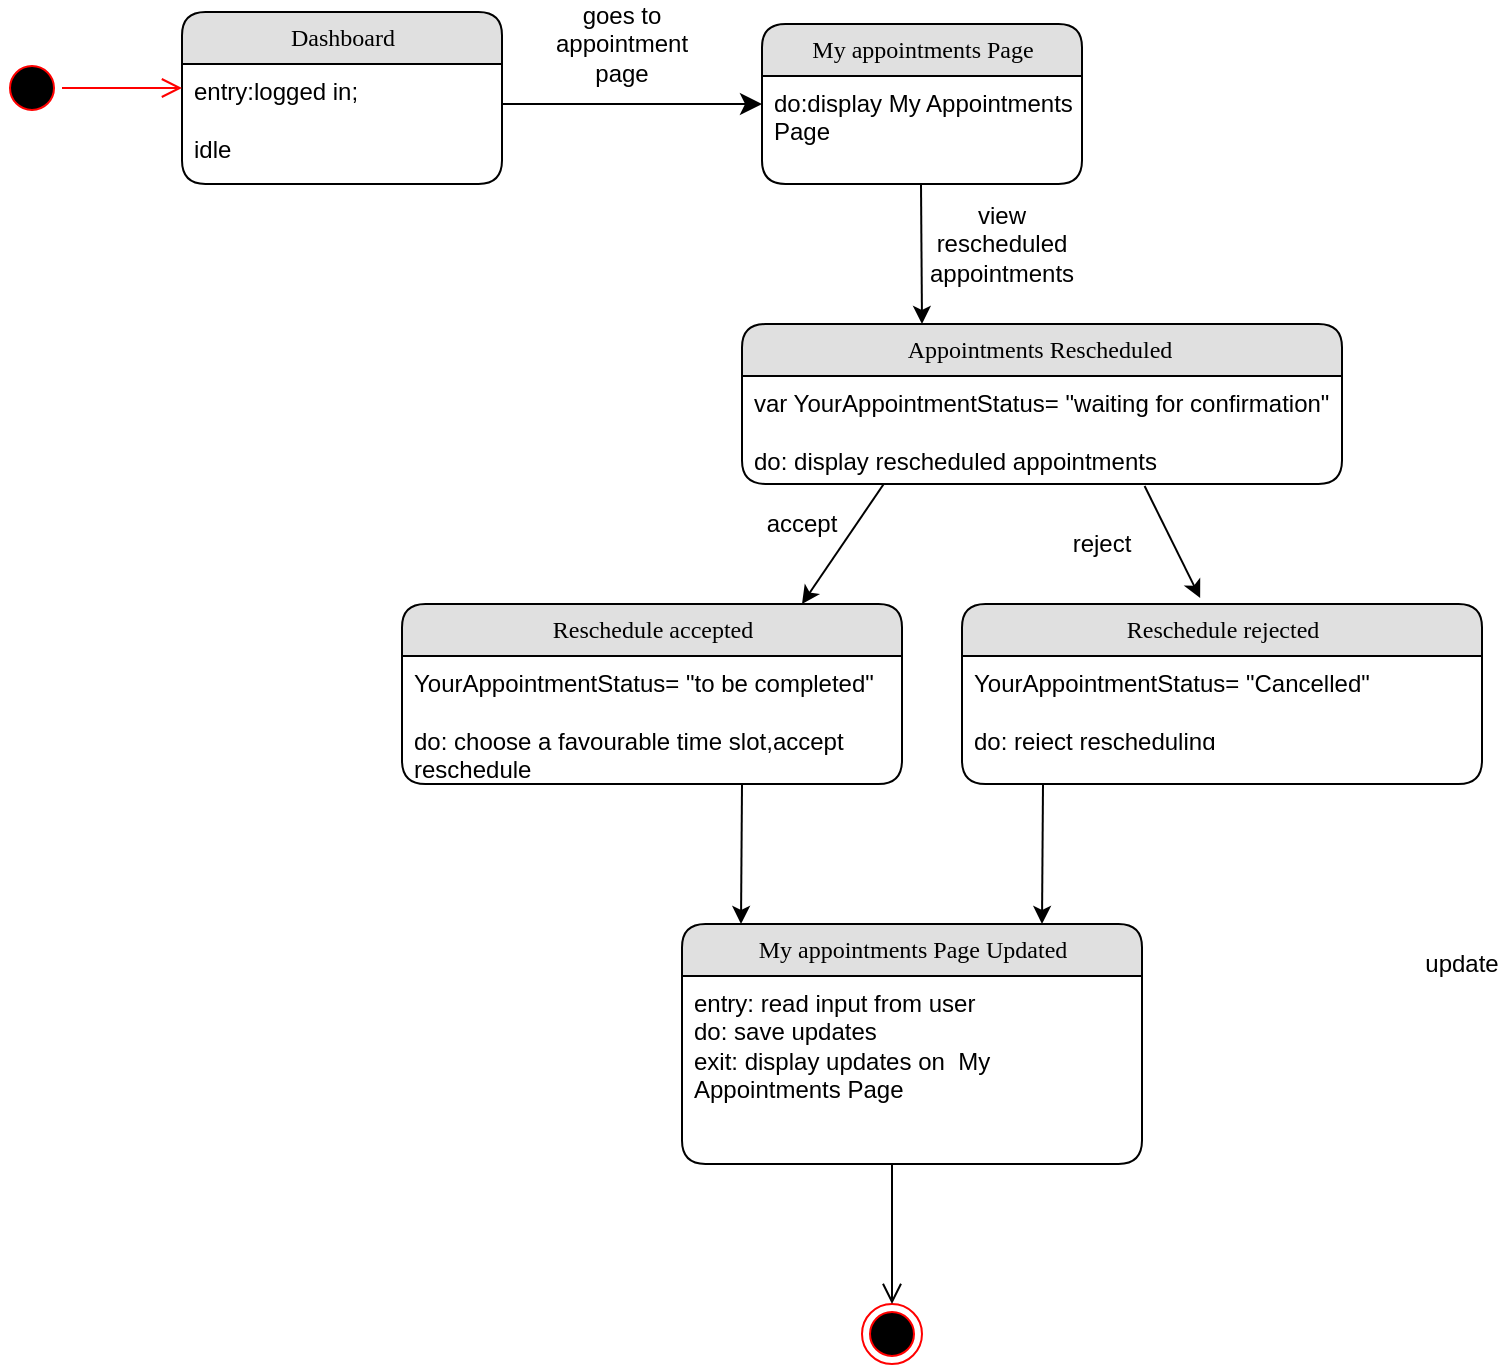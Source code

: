<mxfile version="13.0.8" type="github">
  <diagram name="Page-1" id="b520641d-4fe3-3701-9064-5fc419738815">
    <mxGraphModel dx="946" dy="597" grid="1" gridSize="10" guides="1" tooltips="1" connect="1" arrows="1" fold="1" page="1" pageScale="1" pageWidth="1100" pageHeight="850" background="#ffffff" math="0" shadow="0">
      <root>
        <mxCell id="0" />
        <mxCell id="1" parent="0" />
        <mxCell id="21ea969265ad0168-6" value="Dashboard" style="swimlane;html=1;fontStyle=0;childLayout=stackLayout;horizontal=1;startSize=26;fillColor=#e0e0e0;horizontalStack=0;resizeParent=1;resizeLast=0;collapsible=1;marginBottom=0;swimlaneFillColor=#ffffff;align=center;rounded=1;shadow=0;comic=0;labelBackgroundColor=none;strokeWidth=1;fontFamily=Verdana;fontSize=12" parent="1" vertex="1">
          <mxGeometry x="160" y="74" width="160" height="86" as="geometry" />
        </mxCell>
        <mxCell id="21ea969265ad0168-8" value="entry:logged in;&lt;br&gt;&lt;br&gt;idle" style="text;html=1;strokeColor=none;fillColor=none;spacingLeft=4;spacingRight=4;whiteSpace=wrap;overflow=hidden;rotatable=0;points=[[0,0.5],[1,0.5]];portConstraint=eastwest;" parent="21ea969265ad0168-6" vertex="1">
          <mxGeometry y="26" width="160" height="44" as="geometry" />
        </mxCell>
        <mxCell id="21ea969265ad0168-36" style="edgeStyle=orthogonalEdgeStyle;html=1;labelBackgroundColor=none;startFill=0;startSize=8;endFill=1;endSize=8;fontFamily=Verdana;fontSize=12;" parent="1" source="21ea969265ad0168-6" edge="1">
          <mxGeometry relative="1" as="geometry">
            <mxPoint x="450" y="120" as="targetPoint" />
            <Array as="points">
              <mxPoint x="240" y="140" />
            </Array>
          </mxGeometry>
        </mxCell>
        <mxCell id="rdV9_6l6kC6E4xn4P61S-1" value="goes to appointment page" style="text;html=1;strokeColor=none;fillColor=none;align=center;verticalAlign=middle;whiteSpace=wrap;rounded=0;" parent="1" vertex="1">
          <mxGeometry x="360" y="80" width="40" height="20" as="geometry" />
        </mxCell>
        <mxCell id="rdV9_6l6kC6E4xn4P61S-2" value="My appointments Page" style="swimlane;html=1;fontStyle=0;childLayout=stackLayout;horizontal=1;startSize=26;fillColor=#e0e0e0;horizontalStack=0;resizeParent=1;resizeLast=0;collapsible=1;marginBottom=0;swimlaneFillColor=#ffffff;align=center;rounded=1;shadow=0;comic=0;labelBackgroundColor=none;strokeWidth=1;fontFamily=Verdana;fontSize=12" parent="1" vertex="1">
          <mxGeometry x="450" y="80" width="160" height="80" as="geometry" />
        </mxCell>
        <mxCell id="rdV9_6l6kC6E4xn4P61S-4" value="do:display My Appointments Page" style="text;html=1;strokeColor=none;fillColor=none;spacingLeft=4;spacingRight=4;whiteSpace=wrap;overflow=hidden;rotatable=0;points=[[0,0.5],[1,0.5]];portConstraint=eastwest;" parent="rdV9_6l6kC6E4xn4P61S-2" vertex="1">
          <mxGeometry y="26" width="160" height="34" as="geometry" />
        </mxCell>
        <mxCell id="rdV9_6l6kC6E4xn4P61S-9" value="" style="endArrow=classic;html=1;" parent="1" edge="1">
          <mxGeometry width="50" height="50" relative="1" as="geometry">
            <mxPoint x="529.5" y="160" as="sourcePoint" />
            <mxPoint x="530" y="230" as="targetPoint" />
          </mxGeometry>
        </mxCell>
        <mxCell id="rdV9_6l6kC6E4xn4P61S-20" value="" style="endArrow=classic;html=1;" parent="1" edge="1">
          <mxGeometry width="50" height="50" relative="1" as="geometry">
            <mxPoint x="524.5" y="290" as="sourcePoint" />
            <mxPoint x="470" y="370" as="targetPoint" />
          </mxGeometry>
        </mxCell>
        <mxCell id="rdV9_6l6kC6E4xn4P61S-27" value="" style="ellipse;html=1;shape=startState;fillColor=#000000;strokeColor=#ff0000;" parent="1" vertex="1">
          <mxGeometry x="70" y="97" width="30" height="30" as="geometry" />
        </mxCell>
        <mxCell id="rdV9_6l6kC6E4xn4P61S-28" value="" style="edgeStyle=orthogonalEdgeStyle;html=1;verticalAlign=bottom;endArrow=open;endSize=8;strokeColor=#ff0000;" parent="1" source="rdV9_6l6kC6E4xn4P61S-27" edge="1">
          <mxGeometry relative="1" as="geometry">
            <mxPoint x="160" y="112" as="targetPoint" />
          </mxGeometry>
        </mxCell>
        <mxCell id="rdV9_6l6kC6E4xn4P61S-29" value="" style="ellipse;html=1;shape=endState;fillColor=#000000;strokeColor=#ff0000;" parent="1" vertex="1">
          <mxGeometry x="500" y="720" width="30" height="30" as="geometry" />
        </mxCell>
        <mxCell id="rdV9_6l6kC6E4xn4P61S-30" value="" style="endArrow=classic;html=1;" parent="1" edge="1">
          <mxGeometry width="50" height="50" relative="1" as="geometry">
            <mxPoint x="440" y="460" as="sourcePoint" />
            <mxPoint x="439.5" y="530" as="targetPoint" />
          </mxGeometry>
        </mxCell>
        <mxCell id="wtCoFjNxk5WBzROZEvjm-1" value="view rescheduled&lt;br&gt;appointments" style="text;html=1;strokeColor=none;fillColor=none;align=center;verticalAlign=middle;whiteSpace=wrap;rounded=0;" parent="1" vertex="1">
          <mxGeometry x="550" y="180" width="40" height="20" as="geometry" />
        </mxCell>
        <mxCell id="wtCoFjNxk5WBzROZEvjm-2" value="" style="endArrow=classic;html=1;entryX=0.458;entryY=-0.033;entryDx=0;entryDy=0;entryPerimeter=0;exitX=0.671;exitY=1.019;exitDx=0;exitDy=0;exitPerimeter=0;" parent="1" source="rdV9_6l6kC6E4xn4P61S-14" target="wtCoFjNxk5WBzROZEvjm-5" edge="1">
          <mxGeometry width="50" height="50" relative="1" as="geometry">
            <mxPoint x="550" y="320" as="sourcePoint" />
            <mxPoint x="570" y="370" as="targetPoint" />
          </mxGeometry>
        </mxCell>
        <mxCell id="wtCoFjNxk5WBzROZEvjm-3" value="Reschedule accepted" style="swimlane;html=1;fontStyle=0;childLayout=stackLayout;horizontal=1;startSize=26;fillColor=#e0e0e0;horizontalStack=0;resizeParent=1;resizeLast=0;collapsible=1;marginBottom=0;swimlaneFillColor=#ffffff;align=center;rounded=1;shadow=0;comic=0;labelBackgroundColor=none;strokeWidth=1;fontFamily=Verdana;fontSize=12" parent="1" vertex="1">
          <mxGeometry x="270" y="370" width="250" height="90" as="geometry" />
        </mxCell>
        <mxCell id="wtCoFjNxk5WBzROZEvjm-4" value="YourAppointmentStatus= &quot;to be completed&quot;&lt;br&gt;&lt;br&gt;do: choose a favourable time slot,accept reschedule&lt;br&gt;&amp;nbsp;" style="text;html=1;strokeColor=none;fillColor=none;spacingLeft=4;spacingRight=4;whiteSpace=wrap;overflow=hidden;rotatable=0;points=[[0,0.5],[1,0.5]];portConstraint=eastwest;" parent="wtCoFjNxk5WBzROZEvjm-3" vertex="1">
          <mxGeometry y="26" width="250" height="64" as="geometry" />
        </mxCell>
        <mxCell id="wtCoFjNxk5WBzROZEvjm-5" value="Reschedule rejected" style="swimlane;html=1;fontStyle=0;childLayout=stackLayout;horizontal=1;startSize=26;fillColor=#e0e0e0;horizontalStack=0;resizeParent=1;resizeLast=0;collapsible=1;marginBottom=0;swimlaneFillColor=#ffffff;align=center;rounded=1;shadow=0;comic=0;labelBackgroundColor=none;strokeWidth=1;fontFamily=Verdana;fontSize=12" parent="1" vertex="1">
          <mxGeometry x="550" y="370" width="260" height="90" as="geometry" />
        </mxCell>
        <mxCell id="wtCoFjNxk5WBzROZEvjm-6" value="YourAppointmentStatus= &quot;Cancelled&quot;&lt;br&gt;&lt;br&gt;do: reject rescheduling&amp;nbsp;&lt;br&gt;&amp;nbsp;" style="text;html=1;strokeColor=none;fillColor=none;spacingLeft=4;spacingRight=4;whiteSpace=wrap;overflow=hidden;rotatable=0;points=[[0,0.5],[1,0.5]];portConstraint=eastwest;" parent="wtCoFjNxk5WBzROZEvjm-5" vertex="1">
          <mxGeometry y="26" width="260" height="44" as="geometry" />
        </mxCell>
        <mxCell id="wtCoFjNxk5WBzROZEvjm-11" value="" style="endArrow=classic;html=1;" parent="1" edge="1">
          <mxGeometry width="50" height="50" relative="1" as="geometry">
            <mxPoint x="590.5" y="460" as="sourcePoint" />
            <mxPoint x="590" y="530" as="targetPoint" />
          </mxGeometry>
        </mxCell>
        <mxCell id="wtCoFjNxk5WBzROZEvjm-12" value="" style="edgeStyle=orthogonalEdgeStyle;html=1;verticalAlign=bottom;endArrow=open;endSize=8;strokeColor=#000000;" parent="1" edge="1">
          <mxGeometry relative="1" as="geometry">
            <mxPoint x="515" y="720" as="targetPoint" />
            <mxPoint x="515" y="650" as="sourcePoint" />
            <Array as="points">
              <mxPoint x="515" y="660" />
              <mxPoint x="515" y="660" />
            </Array>
          </mxGeometry>
        </mxCell>
        <mxCell id="wtCoFjNxk5WBzROZEvjm-13" value="update" style="text;html=1;strokeColor=none;fillColor=none;align=center;verticalAlign=middle;whiteSpace=wrap;rounded=0;" parent="1" vertex="1">
          <mxGeometry x="780" y="540" width="40" height="20" as="geometry" />
        </mxCell>
        <mxCell id="wtCoFjNxk5WBzROZEvjm-14" value="accept" style="text;html=1;strokeColor=none;fillColor=none;align=center;verticalAlign=middle;whiteSpace=wrap;rounded=0;" parent="1" vertex="1">
          <mxGeometry x="450" y="320" width="40" height="20" as="geometry" />
        </mxCell>
        <mxCell id="wtCoFjNxk5WBzROZEvjm-15" value="reject" style="text;html=1;strokeColor=none;fillColor=none;align=center;verticalAlign=middle;whiteSpace=wrap;rounded=0;" parent="1" vertex="1">
          <mxGeometry x="600" y="330" width="40" height="20" as="geometry" />
        </mxCell>
        <mxCell id="rdV9_6l6kC6E4xn4P61S-12" value="Appointments Rescheduled&amp;nbsp;" style="swimlane;html=1;fontStyle=0;childLayout=stackLayout;horizontal=1;startSize=26;fillColor=#e0e0e0;horizontalStack=0;resizeParent=1;resizeLast=0;collapsible=1;marginBottom=0;swimlaneFillColor=#ffffff;align=center;rounded=1;shadow=0;comic=0;labelBackgroundColor=none;strokeWidth=1;fontFamily=Verdana;fontSize=12" parent="1" vertex="1">
          <mxGeometry x="440" y="230" width="300" height="80" as="geometry" />
        </mxCell>
        <mxCell id="rdV9_6l6kC6E4xn4P61S-14" value="var YourAppointmentStatus= &quot;waiting for confirmation&quot;&lt;br&gt;&lt;br&gt;do: display rescheduled appointments" style="text;html=1;strokeColor=none;fillColor=none;spacingLeft=4;spacingRight=4;whiteSpace=wrap;overflow=hidden;rotatable=0;points=[[0,0.5],[1,0.5]];portConstraint=eastwest;" parent="rdV9_6l6kC6E4xn4P61S-12" vertex="1">
          <mxGeometry y="26" width="300" height="54" as="geometry" />
        </mxCell>
        <mxCell id="wtCoFjNxk5WBzROZEvjm-7" value="My appointments Page Updated" style="swimlane;html=1;fontStyle=0;childLayout=stackLayout;horizontal=1;startSize=26;fillColor=#e0e0e0;horizontalStack=0;resizeParent=1;resizeLast=0;collapsible=1;marginBottom=0;swimlaneFillColor=#ffffff;align=center;rounded=1;shadow=0;comic=0;labelBackgroundColor=none;strokeWidth=1;fontFamily=Verdana;fontSize=12" parent="1" vertex="1">
          <mxGeometry x="410" y="530" width="230" height="120" as="geometry" />
        </mxCell>
        <mxCell id="wtCoFjNxk5WBzROZEvjm-8" value="entry: read input from user&lt;br&gt;do: save updates&lt;br&gt;exit: display updates on&amp;nbsp; My Appointments Page" style="text;html=1;strokeColor=none;fillColor=none;spacingLeft=4;spacingRight=4;whiteSpace=wrap;overflow=hidden;rotatable=0;points=[[0,0.5],[1,0.5]];portConstraint=eastwest;" parent="wtCoFjNxk5WBzROZEvjm-7" vertex="1">
          <mxGeometry y="26" width="230" height="94" as="geometry" />
        </mxCell>
      </root>
    </mxGraphModel>
  </diagram>
</mxfile>
